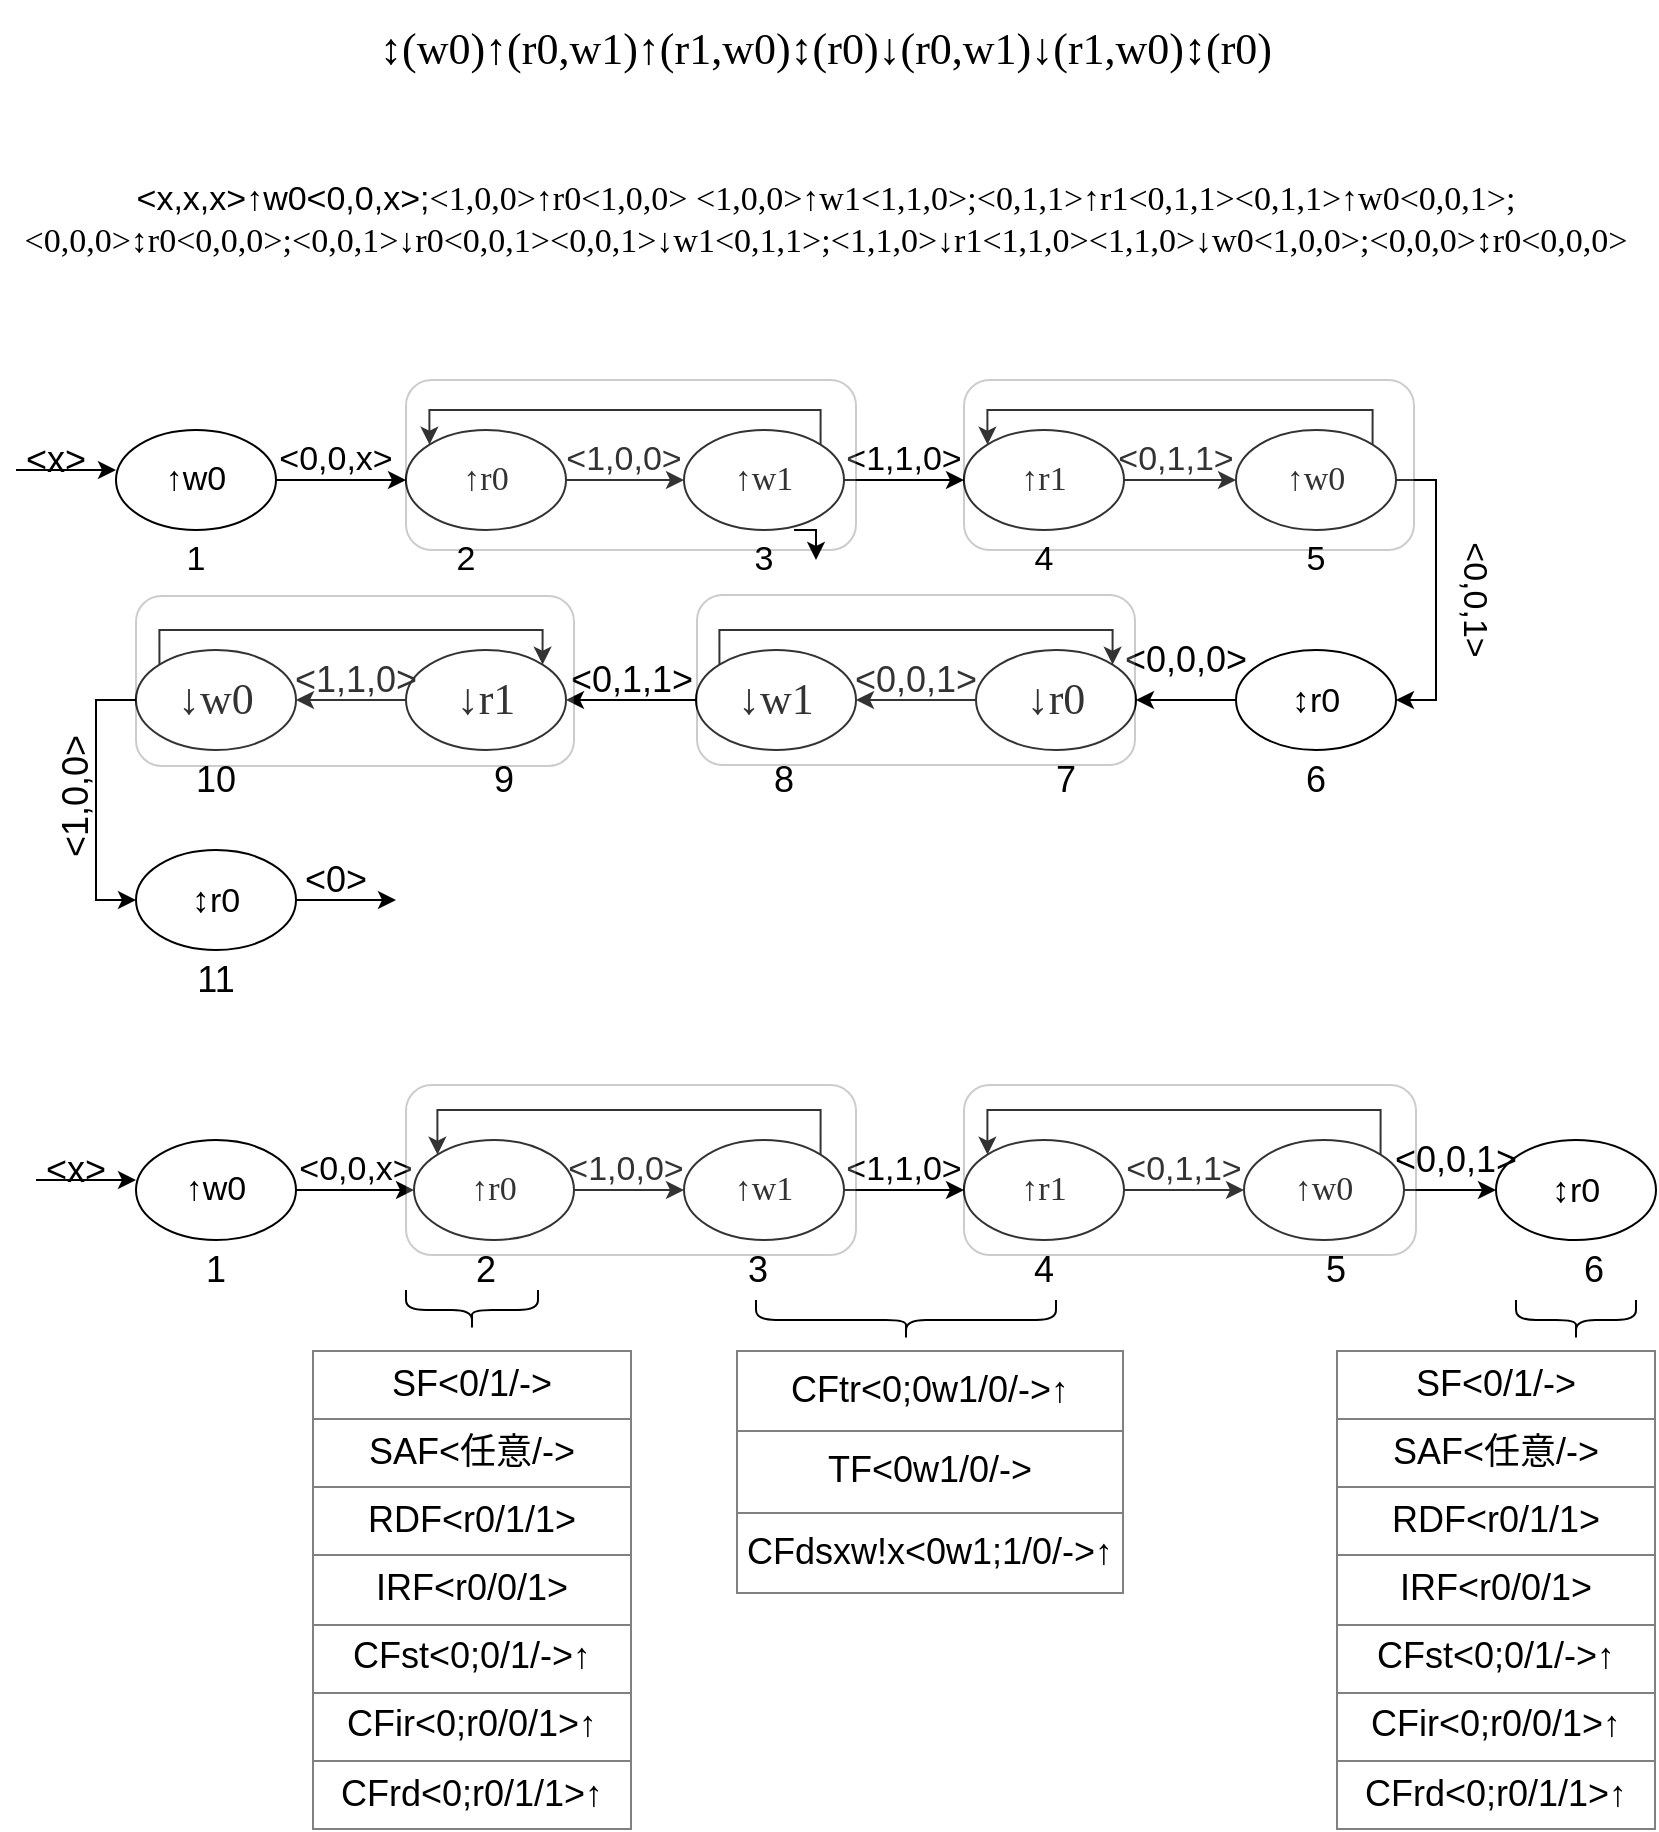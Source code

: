 <mxfile version="20.2.7" type="github">
  <diagram id="rq7wjAWWb8B68FOzQnol" name="第 1 页">
    <mxGraphModel dx="2249" dy="794" grid="1" gridSize="10" guides="1" tooltips="1" connect="1" arrows="1" fold="1" page="1" pageScale="1" pageWidth="827" pageHeight="1169" math="0" shadow="0">
      <root>
        <mxCell id="0" />
        <mxCell id="1" parent="0" />
        <mxCell id="EbDOotiv7hUIplihaeXt-1" value="&lt;p class=&quot;MsoNormal&quot;&gt;&lt;span style=&quot;font-family: &amp;quot;Times New Roman&amp;quot;;&quot;&gt;&lt;font style=&quot;font-size: 22px;&quot;&gt;↕(w0)↑(r0,w1)↑(r1,w0)↕(r0)↓(r0,w1)↓(r1,w0)↕(r0)&lt;/font&gt;&lt;/span&gt;&lt;/p&gt;" style="text;html=1;strokeColor=none;fillColor=none;align=center;verticalAlign=middle;whiteSpace=wrap;rounded=0;" vertex="1" parent="1">
          <mxGeometry x="195" y="50" width="420" height="20" as="geometry" />
        </mxCell>
        <mxCell id="EbDOotiv7hUIplihaeXt-2" value="&lt;p style=&quot;font-size: 17px;&quot; class=&quot;MsoNormal&quot;&gt;&lt;span&gt;&amp;lt;x,x,x&amp;gt;↑w0&amp;lt;0,0,x&amp;gt;;&lt;/span&gt;&lt;span style=&quot;font-family: &amp;quot;Times New Roman&amp;quot;; background-color: initial;&quot;&gt;&amp;lt;1,0,0&amp;gt;↑r0&amp;lt;1,0,0&amp;gt; &amp;lt;1,0,0&amp;gt;↑w1&amp;lt;1,1,0&amp;gt;;&lt;/span&gt;&lt;span style=&quot;font-family: &amp;quot;Times New Roman&amp;quot;; background-color: initial;&quot;&gt;&amp;lt;0,1,1&amp;gt;↑r1&amp;lt;0,1,1&amp;gt;&amp;lt;0,1,1&amp;gt;↑w0&amp;lt;0,0,1&amp;gt;;&lt;/span&gt;&lt;span style=&quot;font-family: &amp;quot;Times New Roman&amp;quot;; background-color: initial;&quot;&gt;&amp;lt;0,0,0&amp;gt;↕r0&amp;lt;0,0,0&amp;gt;;&lt;/span&gt;&lt;span style=&quot;font-family: &amp;quot;Times New Roman&amp;quot;; background-color: initial;&quot;&gt;&amp;lt;0,0,1&amp;gt;↓r0&amp;lt;0,0,1&amp;gt;&amp;lt;0,0,1&amp;gt;↓w1&amp;lt;0,1,1&amp;gt;;&lt;/span&gt;&lt;span style=&quot;font-family: &amp;quot;Times New Roman&amp;quot;; background-color: initial;&quot;&gt;&amp;lt;1,1,0&amp;gt;↓r1&amp;lt;1,1,0&amp;gt;&amp;lt;1,1,0&amp;gt;↓w0&amp;lt;1,0,0&amp;gt;;&lt;/span&gt;&lt;span style=&quot;font-family: &amp;quot;Times New Roman&amp;quot;; background-color: initial;&quot;&gt;&amp;lt;0,0,0&amp;gt;↕r0&amp;lt;0,0,0&amp;gt;&lt;/span&gt;&lt;/p&gt;" style="text;html=1;strokeColor=none;fillColor=none;align=center;verticalAlign=middle;whiteSpace=wrap;rounded=0;" vertex="1" parent="1">
          <mxGeometry y="120" width="810" height="50" as="geometry" />
        </mxCell>
        <mxCell id="EbDOotiv7hUIplihaeXt-6" style="edgeStyle=orthogonalEdgeStyle;rounded=0;orthogonalLoop=1;jettySize=auto;html=1;exitX=1;exitY=0.5;exitDx=0;exitDy=0;entryX=0;entryY=0.5;entryDx=0;entryDy=0;fontSize=17;" edge="1" parent="1" source="EbDOotiv7hUIplihaeXt-3" target="EbDOotiv7hUIplihaeXt-5">
          <mxGeometry relative="1" as="geometry" />
        </mxCell>
        <mxCell id="EbDOotiv7hUIplihaeXt-3" value="↑w0" style="ellipse;whiteSpace=wrap;html=1;fontSize=17;" vertex="1" parent="1">
          <mxGeometry x="50" y="250" width="80" height="50" as="geometry" />
        </mxCell>
        <mxCell id="EbDOotiv7hUIplihaeXt-8" style="edgeStyle=orthogonalEdgeStyle;rounded=0;orthogonalLoop=1;jettySize=auto;html=1;exitX=1;exitY=0.5;exitDx=0;exitDy=0;entryX=0;entryY=0.5;entryDx=0;entryDy=0;fontSize=17;" edge="1" parent="1" source="EbDOotiv7hUIplihaeXt-5" target="EbDOotiv7hUIplihaeXt-7">
          <mxGeometry relative="1" as="geometry" />
        </mxCell>
        <mxCell id="EbDOotiv7hUIplihaeXt-5" value="&lt;span style=&quot;font-family: &amp;quot;Times New Roman&amp;quot;;&quot;&gt;↑r0&lt;/span&gt;" style="ellipse;whiteSpace=wrap;html=1;fontSize=17;" vertex="1" parent="1">
          <mxGeometry x="195" y="250" width="80" height="50" as="geometry" />
        </mxCell>
        <mxCell id="EbDOotiv7hUIplihaeXt-25" style="edgeStyle=orthogonalEdgeStyle;rounded=0;orthogonalLoop=1;jettySize=auto;html=1;exitX=1;exitY=0.5;exitDx=0;exitDy=0;entryX=0;entryY=0.5;entryDx=0;entryDy=0;fontSize=17;" edge="1" parent="1" source="EbDOotiv7hUIplihaeXt-7" target="EbDOotiv7hUIplihaeXt-24">
          <mxGeometry relative="1" as="geometry" />
        </mxCell>
        <mxCell id="EbDOotiv7hUIplihaeXt-26" style="edgeStyle=orthogonalEdgeStyle;rounded=0;orthogonalLoop=1;jettySize=auto;html=1;exitX=1;exitY=0;exitDx=0;exitDy=0;entryX=0;entryY=0;entryDx=0;entryDy=0;fontSize=17;" edge="1" parent="1" source="EbDOotiv7hUIplihaeXt-7" target="EbDOotiv7hUIplihaeXt-5">
          <mxGeometry relative="1" as="geometry">
            <Array as="points">
              <mxPoint x="402" y="240" />
              <mxPoint x="207" y="240" />
            </Array>
          </mxGeometry>
        </mxCell>
        <mxCell id="EbDOotiv7hUIplihaeXt-7" value="&lt;span style=&quot;font-family: &amp;quot;Times New Roman&amp;quot;;&quot;&gt;↑w1&lt;/span&gt;" style="ellipse;whiteSpace=wrap;html=1;fontSize=17;" vertex="1" parent="1">
          <mxGeometry x="334" y="250" width="80" height="50" as="geometry" />
        </mxCell>
        <mxCell id="EbDOotiv7hUIplihaeXt-18" value="&amp;lt;0,0,x&amp;gt;" style="text;html=1;strokeColor=none;fillColor=none;align=center;verticalAlign=middle;whiteSpace=wrap;rounded=0;glass=0;fontSize=17;opacity=20;" vertex="1" parent="1">
          <mxGeometry x="130" y="250" width="60" height="30" as="geometry" />
        </mxCell>
        <mxCell id="EbDOotiv7hUIplihaeXt-20" value="&amp;lt;1,0,0&amp;gt;" style="text;html=1;strokeColor=none;fillColor=none;align=center;verticalAlign=middle;whiteSpace=wrap;rounded=0;glass=0;fontSize=17;opacity=20;" vertex="1" parent="1">
          <mxGeometry x="274" y="250" width="60" height="30" as="geometry" />
        </mxCell>
        <mxCell id="EbDOotiv7hUIplihaeXt-22" value="&amp;lt;1,1,0&amp;gt;" style="text;html=1;strokeColor=none;fillColor=none;align=center;verticalAlign=middle;whiteSpace=wrap;rounded=0;glass=0;fontSize=17;opacity=20;" vertex="1" parent="1">
          <mxGeometry x="414" y="250" width="60" height="30" as="geometry" />
        </mxCell>
        <mxCell id="EbDOotiv7hUIplihaeXt-33" style="edgeStyle=orthogonalEdgeStyle;rounded=0;orthogonalLoop=1;jettySize=auto;html=1;exitX=1;exitY=0.5;exitDx=0;exitDy=0;entryX=0;entryY=0.5;entryDx=0;entryDy=0;fontSize=17;" edge="1" parent="1" source="EbDOotiv7hUIplihaeXt-24" target="EbDOotiv7hUIplihaeXt-31">
          <mxGeometry relative="1" as="geometry" />
        </mxCell>
        <mxCell id="EbDOotiv7hUIplihaeXt-24" value="&lt;span style=&quot;font-family: &amp;quot;Times New Roman&amp;quot;;&quot;&gt;↑r1&lt;/span&gt;" style="ellipse;whiteSpace=wrap;html=1;fontSize=17;" vertex="1" parent="1">
          <mxGeometry x="474" y="250" width="80" height="50" as="geometry" />
        </mxCell>
        <mxCell id="EbDOotiv7hUIplihaeXt-27" value="" style="rounded=1;whiteSpace=wrap;html=1;glass=0;fontSize=17;strokeColor=#000000;opacity=20;" vertex="1" parent="1">
          <mxGeometry x="195" y="225" width="225" height="85" as="geometry" />
        </mxCell>
        <mxCell id="EbDOotiv7hUIplihaeXt-28" value="1" style="text;html=1;strokeColor=none;fillColor=none;align=center;verticalAlign=middle;whiteSpace=wrap;rounded=0;glass=0;fontSize=17;opacity=20;" vertex="1" parent="1">
          <mxGeometry x="60" y="300" width="60" height="30" as="geometry" />
        </mxCell>
        <mxCell id="EbDOotiv7hUIplihaeXt-29" value="2" style="text;html=1;strokeColor=none;fillColor=none;align=center;verticalAlign=middle;whiteSpace=wrap;rounded=0;glass=0;fontSize=17;opacity=20;" vertex="1" parent="1">
          <mxGeometry x="195" y="300" width="60" height="30" as="geometry" />
        </mxCell>
        <mxCell id="EbDOotiv7hUIplihaeXt-30" value="3" style="text;html=1;strokeColor=none;fillColor=none;align=center;verticalAlign=middle;whiteSpace=wrap;rounded=0;glass=0;fontSize=17;opacity=20;" vertex="1" parent="1">
          <mxGeometry x="344" y="300" width="60" height="30" as="geometry" />
        </mxCell>
        <mxCell id="EbDOotiv7hUIplihaeXt-36" style="edgeStyle=orthogonalEdgeStyle;rounded=0;orthogonalLoop=1;jettySize=auto;html=1;exitX=1;exitY=0;exitDx=0;exitDy=0;entryX=0;entryY=0;entryDx=0;entryDy=0;fontSize=17;" edge="1" parent="1" source="EbDOotiv7hUIplihaeXt-31" target="EbDOotiv7hUIplihaeXt-24">
          <mxGeometry relative="1" as="geometry">
            <Array as="points">
              <mxPoint x="678" y="240" />
              <mxPoint x="486" y="240" />
            </Array>
          </mxGeometry>
        </mxCell>
        <mxCell id="EbDOotiv7hUIplihaeXt-40" style="edgeStyle=orthogonalEdgeStyle;rounded=0;orthogonalLoop=1;jettySize=auto;html=1;exitX=1;exitY=0.5;exitDx=0;exitDy=0;entryX=1;entryY=0.5;entryDx=0;entryDy=0;fontSize=17;" edge="1" parent="1" source="EbDOotiv7hUIplihaeXt-31" target="EbDOotiv7hUIplihaeXt-39">
          <mxGeometry relative="1" as="geometry" />
        </mxCell>
        <mxCell id="EbDOotiv7hUIplihaeXt-31" value="&lt;span style=&quot;font-family: &amp;quot;Times New Roman&amp;quot;;&quot;&gt;↑w0&lt;/span&gt;" style="ellipse;whiteSpace=wrap;html=1;fontSize=17;" vertex="1" parent="1">
          <mxGeometry x="610" y="250" width="80" height="50" as="geometry" />
        </mxCell>
        <mxCell id="EbDOotiv7hUIplihaeXt-32" value="&amp;lt;0,1,1&amp;gt;" style="text;html=1;strokeColor=none;fillColor=none;align=center;verticalAlign=middle;whiteSpace=wrap;rounded=0;glass=0;fontSize=17;opacity=20;" vertex="1" parent="1">
          <mxGeometry x="550" y="250" width="60" height="30" as="geometry" />
        </mxCell>
        <mxCell id="EbDOotiv7hUIplihaeXt-35" value="" style="rounded=1;whiteSpace=wrap;html=1;glass=0;fontSize=17;strokeColor=#000000;opacity=20;" vertex="1" parent="1">
          <mxGeometry x="474" y="225" width="225" height="85" as="geometry" />
        </mxCell>
        <mxCell id="EbDOotiv7hUIplihaeXt-37" value="4" style="text;html=1;strokeColor=none;fillColor=none;align=center;verticalAlign=middle;whiteSpace=wrap;rounded=0;glass=0;fontSize=17;opacity=20;" vertex="1" parent="1">
          <mxGeometry x="484" y="300" width="60" height="30" as="geometry" />
        </mxCell>
        <mxCell id="EbDOotiv7hUIplihaeXt-38" value="5" style="text;html=1;strokeColor=none;fillColor=none;align=center;verticalAlign=middle;whiteSpace=wrap;rounded=0;glass=0;fontSize=17;opacity=20;" vertex="1" parent="1">
          <mxGeometry x="620" y="300" width="60" height="30" as="geometry" />
        </mxCell>
        <mxCell id="EbDOotiv7hUIplihaeXt-47" style="edgeStyle=orthogonalEdgeStyle;rounded=0;orthogonalLoop=1;jettySize=auto;html=1;exitX=0;exitY=0.5;exitDx=0;exitDy=0;fontSize=18;" edge="1" parent="1" source="EbDOotiv7hUIplihaeXt-39" target="EbDOotiv7hUIplihaeXt-46">
          <mxGeometry relative="1" as="geometry" />
        </mxCell>
        <mxCell id="EbDOotiv7hUIplihaeXt-39" value="&lt;span style=&quot;font-family: &amp;quot;Times New Roman&amp;quot;;&quot;&gt;&lt;font style=&quot;font-size: 18px;&quot;&gt;↕&lt;/font&gt;&lt;/span&gt;r0" style="ellipse;whiteSpace=wrap;html=1;fontSize=17;" vertex="1" parent="1">
          <mxGeometry x="610" y="360" width="80" height="50" as="geometry" />
        </mxCell>
        <mxCell id="EbDOotiv7hUIplihaeXt-41" value="&amp;lt;0,0,1&amp;gt;" style="text;html=1;strokeColor=none;fillColor=none;align=center;verticalAlign=middle;whiteSpace=wrap;rounded=0;glass=0;fontSize=17;opacity=20;rotation=90;" vertex="1" parent="1">
          <mxGeometry x="699" y="320" width="60" height="30" as="geometry" />
        </mxCell>
        <mxCell id="EbDOotiv7hUIplihaeXt-51" style="edgeStyle=orthogonalEdgeStyle;rounded=0;orthogonalLoop=1;jettySize=auto;html=1;exitX=0;exitY=0.5;exitDx=0;exitDy=0;entryX=1;entryY=0.5;entryDx=0;entryDy=0;fontSize=18;" edge="1" parent="1" source="EbDOotiv7hUIplihaeXt-42" target="EbDOotiv7hUIplihaeXt-43">
          <mxGeometry relative="1" as="geometry" />
        </mxCell>
        <mxCell id="EbDOotiv7hUIplihaeXt-56" style="edgeStyle=orthogonalEdgeStyle;rounded=0;orthogonalLoop=1;jettySize=auto;html=1;exitX=0;exitY=0;exitDx=0;exitDy=0;entryX=1;entryY=0;entryDx=0;entryDy=0;fontSize=18;" edge="1" parent="1" source="EbDOotiv7hUIplihaeXt-42" target="EbDOotiv7hUIplihaeXt-46">
          <mxGeometry relative="1" as="geometry">
            <Array as="points">
              <mxPoint x="352" y="350" />
              <mxPoint x="548" y="350" />
            </Array>
          </mxGeometry>
        </mxCell>
        <mxCell id="EbDOotiv7hUIplihaeXt-42" value="&lt;span style=&quot;font-family: &amp;quot;Times New Roman&amp;quot;; font-size: 22px;&quot;&gt;↓w1&lt;/span&gt;" style="ellipse;whiteSpace=wrap;html=1;fontSize=17;" vertex="1" parent="1">
          <mxGeometry x="340" y="360" width="80" height="50" as="geometry" />
        </mxCell>
        <mxCell id="EbDOotiv7hUIplihaeXt-58" style="edgeStyle=orthogonalEdgeStyle;rounded=0;orthogonalLoop=1;jettySize=auto;html=1;exitX=0;exitY=0.5;exitDx=0;exitDy=0;fontSize=18;" edge="1" parent="1" source="EbDOotiv7hUIplihaeXt-43" target="EbDOotiv7hUIplihaeXt-45">
          <mxGeometry relative="1" as="geometry" />
        </mxCell>
        <mxCell id="EbDOotiv7hUIplihaeXt-43" value="&lt;span style=&quot;font-family: &amp;quot;Times New Roman&amp;quot;; font-size: 22px;&quot;&gt;↓r1&lt;/span&gt;" style="ellipse;whiteSpace=wrap;html=1;fontSize=17;" vertex="1" parent="1">
          <mxGeometry x="195" y="360" width="80" height="50" as="geometry" />
        </mxCell>
        <mxCell id="EbDOotiv7hUIplihaeXt-44" value="&lt;span style=&quot;font-family: &amp;quot;Times New Roman&amp;quot;;&quot;&gt;&lt;font style=&quot;font-size: 18px;&quot;&gt;↕&lt;/font&gt;&lt;/span&gt;r0" style="ellipse;whiteSpace=wrap;html=1;fontSize=17;" vertex="1" parent="1">
          <mxGeometry x="60" y="460" width="80" height="50" as="geometry" />
        </mxCell>
        <mxCell id="EbDOotiv7hUIplihaeXt-60" style="edgeStyle=orthogonalEdgeStyle;rounded=0;orthogonalLoop=1;jettySize=auto;html=1;exitX=0;exitY=0.5;exitDx=0;exitDy=0;entryX=0;entryY=0.5;entryDx=0;entryDy=0;fontSize=18;" edge="1" parent="1" source="EbDOotiv7hUIplihaeXt-45" target="EbDOotiv7hUIplihaeXt-44">
          <mxGeometry relative="1" as="geometry" />
        </mxCell>
        <mxCell id="EbDOotiv7hUIplihaeXt-64" style="edgeStyle=orthogonalEdgeStyle;rounded=0;orthogonalLoop=1;jettySize=auto;html=1;exitX=0;exitY=0;exitDx=0;exitDy=0;entryX=1;entryY=0;entryDx=0;entryDy=0;fontSize=18;" edge="1" parent="1" source="EbDOotiv7hUIplihaeXt-45" target="EbDOotiv7hUIplihaeXt-43">
          <mxGeometry relative="1" as="geometry">
            <Array as="points">
              <mxPoint x="72" y="350" />
              <mxPoint x="263" y="350" />
            </Array>
          </mxGeometry>
        </mxCell>
        <mxCell id="EbDOotiv7hUIplihaeXt-45" value="&lt;span style=&quot;font-family: &amp;quot;Times New Roman&amp;quot;; font-size: 22px;&quot;&gt;↓w0&lt;/span&gt;" style="ellipse;whiteSpace=wrap;html=1;fontSize=17;" vertex="1" parent="1">
          <mxGeometry x="60" y="360" width="80" height="50" as="geometry" />
        </mxCell>
        <mxCell id="EbDOotiv7hUIplihaeXt-49" style="edgeStyle=orthogonalEdgeStyle;rounded=0;orthogonalLoop=1;jettySize=auto;html=1;exitX=0;exitY=0.5;exitDx=0;exitDy=0;entryX=1;entryY=0.5;entryDx=0;entryDy=0;fontSize=18;" edge="1" parent="1" source="EbDOotiv7hUIplihaeXt-46" target="EbDOotiv7hUIplihaeXt-42">
          <mxGeometry relative="1" as="geometry" />
        </mxCell>
        <mxCell id="EbDOotiv7hUIplihaeXt-46" value="&lt;span style=&quot;font-family: &amp;quot;Times New Roman&amp;quot;; font-size: 22px;&quot;&gt;↓r0&lt;/span&gt;" style="ellipse;whiteSpace=wrap;html=1;fontSize=17;" vertex="1" parent="1">
          <mxGeometry x="480" y="360" width="80" height="50" as="geometry" />
        </mxCell>
        <mxCell id="EbDOotiv7hUIplihaeXt-48" value="&amp;lt;0,0,0&amp;gt;" style="text;html=1;strokeColor=none;fillColor=none;align=center;verticalAlign=middle;whiteSpace=wrap;rounded=0;glass=0;fontSize=18;opacity=20;" vertex="1" parent="1">
          <mxGeometry x="555" y="350" width="60" height="30" as="geometry" />
        </mxCell>
        <mxCell id="EbDOotiv7hUIplihaeXt-50" value="&amp;lt;0,0,1&amp;gt;" style="text;html=1;strokeColor=none;fillColor=none;align=center;verticalAlign=middle;whiteSpace=wrap;rounded=0;glass=0;fontSize=18;opacity=20;" vertex="1" parent="1">
          <mxGeometry x="420" y="360" width="60" height="30" as="geometry" />
        </mxCell>
        <mxCell id="EbDOotiv7hUIplihaeXt-52" value="&amp;lt;0,1,1&amp;gt;" style="text;html=1;strokeColor=none;fillColor=none;align=center;verticalAlign=middle;whiteSpace=wrap;rounded=0;glass=0;fontSize=18;opacity=20;" vertex="1" parent="1">
          <mxGeometry x="277.5" y="360" width="60" height="30" as="geometry" />
        </mxCell>
        <mxCell id="EbDOotiv7hUIplihaeXt-53" value="" style="rounded=1;whiteSpace=wrap;html=1;glass=0;fontSize=17;strokeColor=#000000;opacity=20;" vertex="1" parent="1">
          <mxGeometry x="340.5" y="332.5" width="219" height="85" as="geometry" />
        </mxCell>
        <mxCell id="EbDOotiv7hUIplihaeXt-59" value="&amp;lt;1,1,0&amp;gt;" style="text;html=1;strokeColor=none;fillColor=none;align=center;verticalAlign=middle;whiteSpace=wrap;rounded=0;glass=0;fontSize=18;opacity=20;" vertex="1" parent="1">
          <mxGeometry x="140" y="360" width="60" height="30" as="geometry" />
        </mxCell>
        <mxCell id="EbDOotiv7hUIplihaeXt-61" value="&amp;lt;1,0,0&amp;gt;" style="text;html=1;strokeColor=none;fillColor=none;align=center;verticalAlign=middle;whiteSpace=wrap;rounded=0;glass=0;fontSize=18;opacity=20;rotation=270;" vertex="1" parent="1">
          <mxGeometry y="418" width="60" height="30" as="geometry" />
        </mxCell>
        <mxCell id="EbDOotiv7hUIplihaeXt-62" value="" style="endArrow=classic;html=1;rounded=0;fontSize=18;" edge="1" parent="1">
          <mxGeometry width="50" height="50" relative="1" as="geometry">
            <mxPoint y="270" as="sourcePoint" />
            <mxPoint x="50" y="270" as="targetPoint" />
          </mxGeometry>
        </mxCell>
        <mxCell id="EbDOotiv7hUIplihaeXt-63" value="" style="endArrow=classic;html=1;rounded=0;fontSize=18;" edge="1" parent="1" source="EbDOotiv7hUIplihaeXt-44">
          <mxGeometry width="50" height="50" relative="1" as="geometry">
            <mxPoint x="140" y="535" as="sourcePoint" />
            <mxPoint x="190" y="485" as="targetPoint" />
          </mxGeometry>
        </mxCell>
        <mxCell id="EbDOotiv7hUIplihaeXt-65" value="" style="rounded=1;whiteSpace=wrap;html=1;glass=0;fontSize=17;strokeColor=#000000;opacity=20;" vertex="1" parent="1">
          <mxGeometry x="60" y="333" width="219" height="85" as="geometry" />
        </mxCell>
        <mxCell id="EbDOotiv7hUIplihaeXt-66" value="&amp;lt;x&amp;gt;" style="text;html=1;strokeColor=none;fillColor=none;align=center;verticalAlign=middle;whiteSpace=wrap;rounded=0;glass=0;fontSize=18;opacity=20;" vertex="1" parent="1">
          <mxGeometry y="250" width="40" height="30" as="geometry" />
        </mxCell>
        <mxCell id="EbDOotiv7hUIplihaeXt-67" value="&amp;lt;0&amp;gt;" style="text;html=1;strokeColor=none;fillColor=none;align=center;verticalAlign=middle;whiteSpace=wrap;rounded=0;glass=0;fontSize=18;opacity=20;" vertex="1" parent="1">
          <mxGeometry x="130" y="460" width="60" height="30" as="geometry" />
        </mxCell>
        <mxCell id="EbDOotiv7hUIplihaeXt-68" value="6" style="text;html=1;strokeColor=none;fillColor=none;align=center;verticalAlign=middle;whiteSpace=wrap;rounded=0;glass=0;fontSize=18;opacity=20;" vertex="1" parent="1">
          <mxGeometry x="620" y="410" width="60" height="30" as="geometry" />
        </mxCell>
        <mxCell id="EbDOotiv7hUIplihaeXt-69" value="7" style="text;html=1;strokeColor=none;fillColor=none;align=center;verticalAlign=middle;whiteSpace=wrap;rounded=0;glass=0;fontSize=18;opacity=20;" vertex="1" parent="1">
          <mxGeometry x="495" y="410" width="60" height="30" as="geometry" />
        </mxCell>
        <mxCell id="EbDOotiv7hUIplihaeXt-70" value="8" style="text;html=1;strokeColor=none;fillColor=none;align=center;verticalAlign=middle;whiteSpace=wrap;rounded=0;glass=0;fontSize=18;opacity=20;" vertex="1" parent="1">
          <mxGeometry x="354" y="410" width="60" height="30" as="geometry" />
        </mxCell>
        <mxCell id="EbDOotiv7hUIplihaeXt-71" value="9" style="text;html=1;strokeColor=none;fillColor=none;align=center;verticalAlign=middle;whiteSpace=wrap;rounded=0;glass=0;fontSize=18;opacity=20;" vertex="1" parent="1">
          <mxGeometry x="214" y="410" width="60" height="30" as="geometry" />
        </mxCell>
        <mxCell id="EbDOotiv7hUIplihaeXt-72" value="10" style="text;html=1;strokeColor=none;fillColor=none;align=center;verticalAlign=middle;whiteSpace=wrap;rounded=0;glass=0;fontSize=18;opacity=20;" vertex="1" parent="1">
          <mxGeometry x="70" y="410" width="60" height="30" as="geometry" />
        </mxCell>
        <mxCell id="EbDOotiv7hUIplihaeXt-73" value="11" style="text;html=1;strokeColor=none;fillColor=none;align=center;verticalAlign=middle;whiteSpace=wrap;rounded=0;glass=0;fontSize=18;opacity=20;" vertex="1" parent="1">
          <mxGeometry x="70" y="510" width="60" height="30" as="geometry" />
        </mxCell>
        <mxCell id="EbDOotiv7hUIplihaeXt-94" style="edgeStyle=orthogonalEdgeStyle;rounded=0;orthogonalLoop=1;jettySize=auto;html=1;exitX=1;exitY=0.5;exitDx=0;exitDy=0;entryX=0;entryY=0.5;entryDx=0;entryDy=0;fontSize=17;" edge="1" parent="1" source="EbDOotiv7hUIplihaeXt-95" target="EbDOotiv7hUIplihaeXt-97">
          <mxGeometry relative="1" as="geometry" />
        </mxCell>
        <mxCell id="EbDOotiv7hUIplihaeXt-95" value="↑w0" style="ellipse;whiteSpace=wrap;html=1;fontSize=17;" vertex="1" parent="1">
          <mxGeometry x="60" y="605" width="80" height="50" as="geometry" />
        </mxCell>
        <mxCell id="EbDOotiv7hUIplihaeXt-96" style="edgeStyle=orthogonalEdgeStyle;rounded=0;orthogonalLoop=1;jettySize=auto;html=1;exitX=1;exitY=0.5;exitDx=0;exitDy=0;entryX=0;entryY=0.5;entryDx=0;entryDy=0;fontSize=17;" edge="1" parent="1" source="EbDOotiv7hUIplihaeXt-97" target="EbDOotiv7hUIplihaeXt-100">
          <mxGeometry relative="1" as="geometry" />
        </mxCell>
        <mxCell id="EbDOotiv7hUIplihaeXt-97" value="&lt;span style=&quot;font-family: &amp;quot;Times New Roman&amp;quot;;&quot;&gt;↑r0&lt;/span&gt;" style="ellipse;whiteSpace=wrap;html=1;fontSize=17;" vertex="1" parent="1">
          <mxGeometry x="199" y="605" width="80" height="50" as="geometry" />
        </mxCell>
        <mxCell id="EbDOotiv7hUIplihaeXt-98" style="edgeStyle=orthogonalEdgeStyle;rounded=0;orthogonalLoop=1;jettySize=auto;html=1;exitX=1;exitY=0.5;exitDx=0;exitDy=0;entryX=0;entryY=0.5;entryDx=0;entryDy=0;fontSize=17;" edge="1" parent="1" source="EbDOotiv7hUIplihaeXt-100" target="EbDOotiv7hUIplihaeXt-105">
          <mxGeometry relative="1" as="geometry" />
        </mxCell>
        <mxCell id="EbDOotiv7hUIplihaeXt-117" style="edgeStyle=orthogonalEdgeStyle;rounded=0;orthogonalLoop=1;jettySize=auto;html=1;exitX=1;exitY=0;exitDx=0;exitDy=0;entryX=0;entryY=0;entryDx=0;entryDy=0;fontSize=18;" edge="1" parent="1" source="EbDOotiv7hUIplihaeXt-100" target="EbDOotiv7hUIplihaeXt-97">
          <mxGeometry relative="1" as="geometry">
            <Array as="points">
              <mxPoint x="402" y="590" />
              <mxPoint x="211" y="590" />
            </Array>
          </mxGeometry>
        </mxCell>
        <mxCell id="EbDOotiv7hUIplihaeXt-100" value="&lt;span style=&quot;font-family: &amp;quot;Times New Roman&amp;quot;;&quot;&gt;↑w1&lt;/span&gt;" style="ellipse;whiteSpace=wrap;html=1;fontSize=17;" vertex="1" parent="1">
          <mxGeometry x="334" y="605" width="80" height="50" as="geometry" />
        </mxCell>
        <mxCell id="EbDOotiv7hUIplihaeXt-101" value="&amp;lt;0,0,x&amp;gt;" style="text;html=1;strokeColor=none;fillColor=none;align=center;verticalAlign=middle;whiteSpace=wrap;rounded=0;glass=0;fontSize=17;opacity=20;" vertex="1" parent="1">
          <mxGeometry x="140" y="605" width="60" height="30" as="geometry" />
        </mxCell>
        <mxCell id="EbDOotiv7hUIplihaeXt-102" value="&amp;lt;1,0,0&amp;gt;" style="text;html=1;strokeColor=none;fillColor=none;align=center;verticalAlign=middle;whiteSpace=wrap;rounded=0;glass=0;fontSize=17;opacity=20;" vertex="1" parent="1">
          <mxGeometry x="275" y="605" width="60" height="30" as="geometry" />
        </mxCell>
        <mxCell id="EbDOotiv7hUIplihaeXt-103" value="&amp;lt;1,1,0&amp;gt;" style="text;html=1;strokeColor=none;fillColor=none;align=center;verticalAlign=middle;whiteSpace=wrap;rounded=0;glass=0;fontSize=17;opacity=20;" vertex="1" parent="1">
          <mxGeometry x="414" y="605" width="60" height="30" as="geometry" />
        </mxCell>
        <mxCell id="EbDOotiv7hUIplihaeXt-104" style="edgeStyle=orthogonalEdgeStyle;rounded=0;orthogonalLoop=1;jettySize=auto;html=1;exitX=1;exitY=0.5;exitDx=0;exitDy=0;entryX=0;entryY=0.5;entryDx=0;entryDy=0;fontSize=17;" edge="1" parent="1" source="EbDOotiv7hUIplihaeXt-105" target="EbDOotiv7hUIplihaeXt-108">
          <mxGeometry relative="1" as="geometry" />
        </mxCell>
        <mxCell id="EbDOotiv7hUIplihaeXt-105" value="&lt;span style=&quot;font-family: &amp;quot;Times New Roman&amp;quot;;&quot;&gt;↑r1&lt;/span&gt;" style="ellipse;whiteSpace=wrap;html=1;fontSize=17;" vertex="1" parent="1">
          <mxGeometry x="474" y="605" width="80" height="50" as="geometry" />
        </mxCell>
        <mxCell id="EbDOotiv7hUIplihaeXt-106" value="" style="rounded=1;whiteSpace=wrap;html=1;glass=0;fontSize=17;strokeColor=#000000;opacity=20;" vertex="1" parent="1">
          <mxGeometry x="195" y="577.5" width="225" height="85" as="geometry" />
        </mxCell>
        <mxCell id="EbDOotiv7hUIplihaeXt-114" style="edgeStyle=orthogonalEdgeStyle;rounded=0;orthogonalLoop=1;jettySize=auto;html=1;exitX=1;exitY=0.5;exitDx=0;exitDy=0;entryX=0;entryY=0.5;entryDx=0;entryDy=0;fontSize=18;" edge="1" parent="1" source="EbDOotiv7hUIplihaeXt-108" target="EbDOotiv7hUIplihaeXt-113">
          <mxGeometry relative="1" as="geometry" />
        </mxCell>
        <mxCell id="EbDOotiv7hUIplihaeXt-118" style="edgeStyle=orthogonalEdgeStyle;rounded=0;orthogonalLoop=1;jettySize=auto;html=1;exitX=1;exitY=0;exitDx=0;exitDy=0;entryX=0;entryY=0;entryDx=0;entryDy=0;fontSize=18;" edge="1" parent="1" source="EbDOotiv7hUIplihaeXt-108" target="EbDOotiv7hUIplihaeXt-105">
          <mxGeometry relative="1" as="geometry">
            <Array as="points">
              <mxPoint x="682" y="590" />
              <mxPoint x="486" y="590" />
            </Array>
          </mxGeometry>
        </mxCell>
        <mxCell id="EbDOotiv7hUIplihaeXt-108" value="&lt;span style=&quot;font-family: &amp;quot;Times New Roman&amp;quot;;&quot;&gt;↑w0&lt;/span&gt;" style="ellipse;whiteSpace=wrap;html=1;fontSize=17;" vertex="1" parent="1">
          <mxGeometry x="614" y="605" width="80" height="50" as="geometry" />
        </mxCell>
        <mxCell id="EbDOotiv7hUIplihaeXt-109" value="&amp;lt;0,1,1&amp;gt;" style="text;html=1;strokeColor=none;fillColor=none;align=center;verticalAlign=middle;whiteSpace=wrap;rounded=0;glass=0;fontSize=17;opacity=20;" vertex="1" parent="1">
          <mxGeometry x="554" y="605" width="60" height="30" as="geometry" />
        </mxCell>
        <mxCell id="EbDOotiv7hUIplihaeXt-110" value="" style="rounded=1;whiteSpace=wrap;html=1;glass=0;fontSize=17;strokeColor=#000000;opacity=20;" vertex="1" parent="1">
          <mxGeometry x="474" y="577.5" width="226" height="85" as="geometry" />
        </mxCell>
        <mxCell id="EbDOotiv7hUIplihaeXt-111" value="" style="endArrow=classic;html=1;rounded=0;fontSize=18;" edge="1" parent="1">
          <mxGeometry width="50" height="50" relative="1" as="geometry">
            <mxPoint x="10" y="625" as="sourcePoint" />
            <mxPoint x="60" y="625" as="targetPoint" />
          </mxGeometry>
        </mxCell>
        <mxCell id="EbDOotiv7hUIplihaeXt-112" value="&amp;lt;x&amp;gt;" style="text;html=1;strokeColor=none;fillColor=none;align=center;verticalAlign=middle;whiteSpace=wrap;rounded=0;glass=0;fontSize=18;opacity=20;" vertex="1" parent="1">
          <mxGeometry x="10" y="605" width="40" height="30" as="geometry" />
        </mxCell>
        <mxCell id="EbDOotiv7hUIplihaeXt-113" value="&lt;span style=&quot;font-family: &amp;quot;Times New Roman&amp;quot;;&quot;&gt;&lt;font style=&quot;font-size: 18px;&quot;&gt;↕&lt;/font&gt;&lt;/span&gt;r0" style="ellipse;whiteSpace=wrap;html=1;fontSize=17;" vertex="1" parent="1">
          <mxGeometry x="740" y="605" width="80" height="50" as="geometry" />
        </mxCell>
        <mxCell id="EbDOotiv7hUIplihaeXt-115" value="&amp;lt;0,0,1&amp;gt;" style="text;html=1;strokeColor=none;fillColor=none;align=center;verticalAlign=middle;whiteSpace=wrap;rounded=0;glass=0;fontSize=18;opacity=20;" vertex="1" parent="1">
          <mxGeometry x="690" y="600" width="60" height="30" as="geometry" />
        </mxCell>
        <mxCell id="EbDOotiv7hUIplihaeXt-119" value="1" style="text;html=1;strokeColor=none;fillColor=none;align=center;verticalAlign=middle;whiteSpace=wrap;rounded=0;glass=0;fontSize=18;opacity=20;" vertex="1" parent="1">
          <mxGeometry x="70" y="655" width="60" height="30" as="geometry" />
        </mxCell>
        <mxCell id="EbDOotiv7hUIplihaeXt-120" value="2" style="text;html=1;strokeColor=none;fillColor=none;align=center;verticalAlign=middle;whiteSpace=wrap;rounded=0;glass=0;fontSize=18;opacity=20;" vertex="1" parent="1">
          <mxGeometry x="205" y="655" width="60" height="30" as="geometry" />
        </mxCell>
        <mxCell id="EbDOotiv7hUIplihaeXt-121" value="3" style="text;html=1;strokeColor=none;fillColor=none;align=center;verticalAlign=middle;whiteSpace=wrap;rounded=0;glass=0;fontSize=18;opacity=20;" vertex="1" parent="1">
          <mxGeometry x="341" y="655" width="60" height="30" as="geometry" />
        </mxCell>
        <mxCell id="EbDOotiv7hUIplihaeXt-122" value="4" style="text;html=1;strokeColor=none;fillColor=none;align=center;verticalAlign=middle;whiteSpace=wrap;rounded=0;glass=0;fontSize=18;opacity=20;" vertex="1" parent="1">
          <mxGeometry x="484" y="655" width="60" height="30" as="geometry" />
        </mxCell>
        <mxCell id="EbDOotiv7hUIplihaeXt-123" value="5" style="text;html=1;strokeColor=none;fillColor=none;align=center;verticalAlign=middle;whiteSpace=wrap;rounded=0;glass=0;fontSize=18;opacity=20;" vertex="1" parent="1">
          <mxGeometry x="630" y="655" width="60" height="30" as="geometry" />
        </mxCell>
        <mxCell id="EbDOotiv7hUIplihaeXt-124" value="6" style="text;html=1;strokeColor=none;fillColor=none;align=center;verticalAlign=middle;whiteSpace=wrap;rounded=0;glass=0;fontSize=18;opacity=20;" vertex="1" parent="1">
          <mxGeometry x="759" y="655" width="60" height="30" as="geometry" />
        </mxCell>
        <mxCell id="EbDOotiv7hUIplihaeXt-126" value="" style="shape=curlyBracket;whiteSpace=wrap;html=1;rounded=1;glass=0;fontSize=18;strokeColor=#000000;direction=north;size=0.5;" vertex="1" parent="1">
          <mxGeometry x="195" y="680" width="66" height="20" as="geometry" />
        </mxCell>
        <mxCell id="EbDOotiv7hUIplihaeXt-127" value="&lt;table border=&quot;1&quot; width=&quot;100%&quot; height=&quot;100%&quot; cellpadding=&quot;4&quot; style=&quot;width:100%;height:100%;border-collapse:collapse;&quot;&gt;&lt;tbody&gt;&lt;tr&gt;&lt;th style=&quot;text-align: center;&quot;&gt;&lt;span style=&quot;font-weight: normal;&quot;&gt;SF&amp;lt;0/1/-&amp;gt;&lt;/span&gt;&lt;/th&gt;&lt;/tr&gt;&lt;tr&gt;&lt;td style=&quot;text-align: center;&quot;&gt;SAF&amp;lt;任意/-&amp;gt;&lt;/td&gt;&lt;/tr&gt;&lt;tr&gt;&lt;td style=&quot;text-align: center;&quot;&gt;RDF&amp;lt;r0/1/1&amp;gt;&lt;/td&gt;&lt;/tr&gt;&lt;tr&gt;&lt;td style=&quot;text-align: center;&quot;&gt;IRF&amp;lt;r0/0/1&amp;gt;&lt;/td&gt;&lt;/tr&gt;&lt;tr&gt;&lt;td style=&quot;text-align: center;&quot;&gt;CFst&amp;lt;0;0/1/-&amp;gt;↑&lt;br&gt;&lt;/td&gt;&lt;/tr&gt;&lt;tr&gt;&lt;td style=&quot;text-align: center;&quot;&gt;CFir&amp;lt;0;r0/0/1&amp;gt;↑&lt;/td&gt;&lt;/tr&gt;&lt;tr&gt;&lt;td style=&quot;text-align: center;&quot;&gt;CFrd&amp;lt;0;r0/1/1&amp;gt;↑&lt;/td&gt;&lt;/tr&gt;&lt;/tbody&gt;&lt;/table&gt;" style="text;html=1;strokeColor=none;fillColor=none;overflow=fill;glass=0;fontSize=18;" vertex="1" parent="1">
          <mxGeometry x="148" y="710" width="160" height="240" as="geometry" />
        </mxCell>
        <mxCell id="EbDOotiv7hUIplihaeXt-128" value="" style="shape=curlyBracket;whiteSpace=wrap;html=1;rounded=1;flipH=1;glass=0;fontSize=18;strokeColor=#000000;direction=north;size=0.5;" vertex="1" parent="1">
          <mxGeometry x="750" y="685" width="60" height="20" as="geometry" />
        </mxCell>
        <mxCell id="EbDOotiv7hUIplihaeXt-129" value="&lt;table border=&quot;1&quot; width=&quot;100%&quot; height=&quot;100%&quot; cellpadding=&quot;4&quot; style=&quot;width:100%;height:100%;border-collapse:collapse;&quot;&gt;&lt;tbody&gt;&lt;tr&gt;&lt;th style=&quot;text-align: center;&quot;&gt;&lt;span style=&quot;font-weight: normal;&quot;&gt;SF&amp;lt;0/1/-&amp;gt;&lt;/span&gt;&lt;/th&gt;&lt;/tr&gt;&lt;tr&gt;&lt;td style=&quot;text-align: center;&quot;&gt;SAF&amp;lt;任意/-&amp;gt;&lt;/td&gt;&lt;/tr&gt;&lt;tr&gt;&lt;td style=&quot;text-align: center;&quot;&gt;RDF&amp;lt;r0/1/1&amp;gt;&lt;/td&gt;&lt;/tr&gt;&lt;tr&gt;&lt;td style=&quot;text-align: center;&quot;&gt;IRF&amp;lt;r0/0/1&amp;gt;&lt;/td&gt;&lt;/tr&gt;&lt;tr&gt;&lt;td style=&quot;text-align: center;&quot;&gt;CFst&amp;lt;0;0/1/-&amp;gt;↑&lt;br&gt;&lt;/td&gt;&lt;/tr&gt;&lt;tr&gt;&lt;td style=&quot;text-align: center;&quot;&gt;CFir&amp;lt;0;r0/0/1&amp;gt;↑&lt;/td&gt;&lt;/tr&gt;&lt;tr&gt;&lt;td style=&quot;text-align: center;&quot;&gt;CFrd&amp;lt;0;r0/1/1&amp;gt;↑&lt;/td&gt;&lt;/tr&gt;&lt;/tbody&gt;&lt;/table&gt;" style="text;html=1;strokeColor=none;fillColor=none;overflow=fill;glass=0;fontSize=18;" vertex="1" parent="1">
          <mxGeometry x="660" y="710" width="160" height="240" as="geometry" />
        </mxCell>
        <mxCell id="EbDOotiv7hUIplihaeXt-130" style="edgeStyle=orthogonalEdgeStyle;rounded=0;orthogonalLoop=1;jettySize=auto;html=1;exitX=0.75;exitY=0;exitDx=0;exitDy=0;fontSize=18;" edge="1" parent="1" source="EbDOotiv7hUIplihaeXt-30">
          <mxGeometry relative="1" as="geometry">
            <mxPoint x="400" y="315" as="targetPoint" />
          </mxGeometry>
        </mxCell>
        <mxCell id="EbDOotiv7hUIplihaeXt-131" value="" style="shape=curlyBracket;whiteSpace=wrap;html=1;rounded=1;flipH=1;glass=0;fontSize=18;strokeColor=#000000;direction=north;size=0.5;" vertex="1" parent="1">
          <mxGeometry x="370" y="685" width="150" height="20" as="geometry" />
        </mxCell>
        <mxCell id="EbDOotiv7hUIplihaeXt-132" value="&lt;table border=&quot;1&quot; width=&quot;100%&quot; height=&quot;100%&quot; cellpadding=&quot;4&quot; style=&quot;width:100%;height:100%;border-collapse:collapse;&quot;&gt;&lt;tbody&gt;&lt;tr&gt;&lt;th style=&quot;text-align: center;&quot;&gt;&lt;span style=&quot;font-weight: 400;&quot;&gt;CFtr&amp;lt;0;0w1/0/-&amp;gt;&lt;/span&gt;↑&lt;/th&gt;&lt;/tr&gt;&lt;tr&gt;&lt;td style=&quot;text-align: center;&quot;&gt;TF&amp;lt;0w1/0/-&amp;gt;&lt;/td&gt;&lt;/tr&gt;&lt;tr&gt;&lt;td style=&quot;text-align: center;&quot;&gt;CFdsxw!x&amp;lt;0w1;1/0/-&amp;gt;↑&lt;/td&gt;&lt;/tr&gt;&lt;/tbody&gt;&lt;/table&gt;" style="text;html=1;strokeColor=none;fillColor=none;overflow=fill;glass=0;fontSize=18;" vertex="1" parent="1">
          <mxGeometry x="360" y="710" width="194" height="122" as="geometry" />
        </mxCell>
      </root>
    </mxGraphModel>
  </diagram>
</mxfile>
